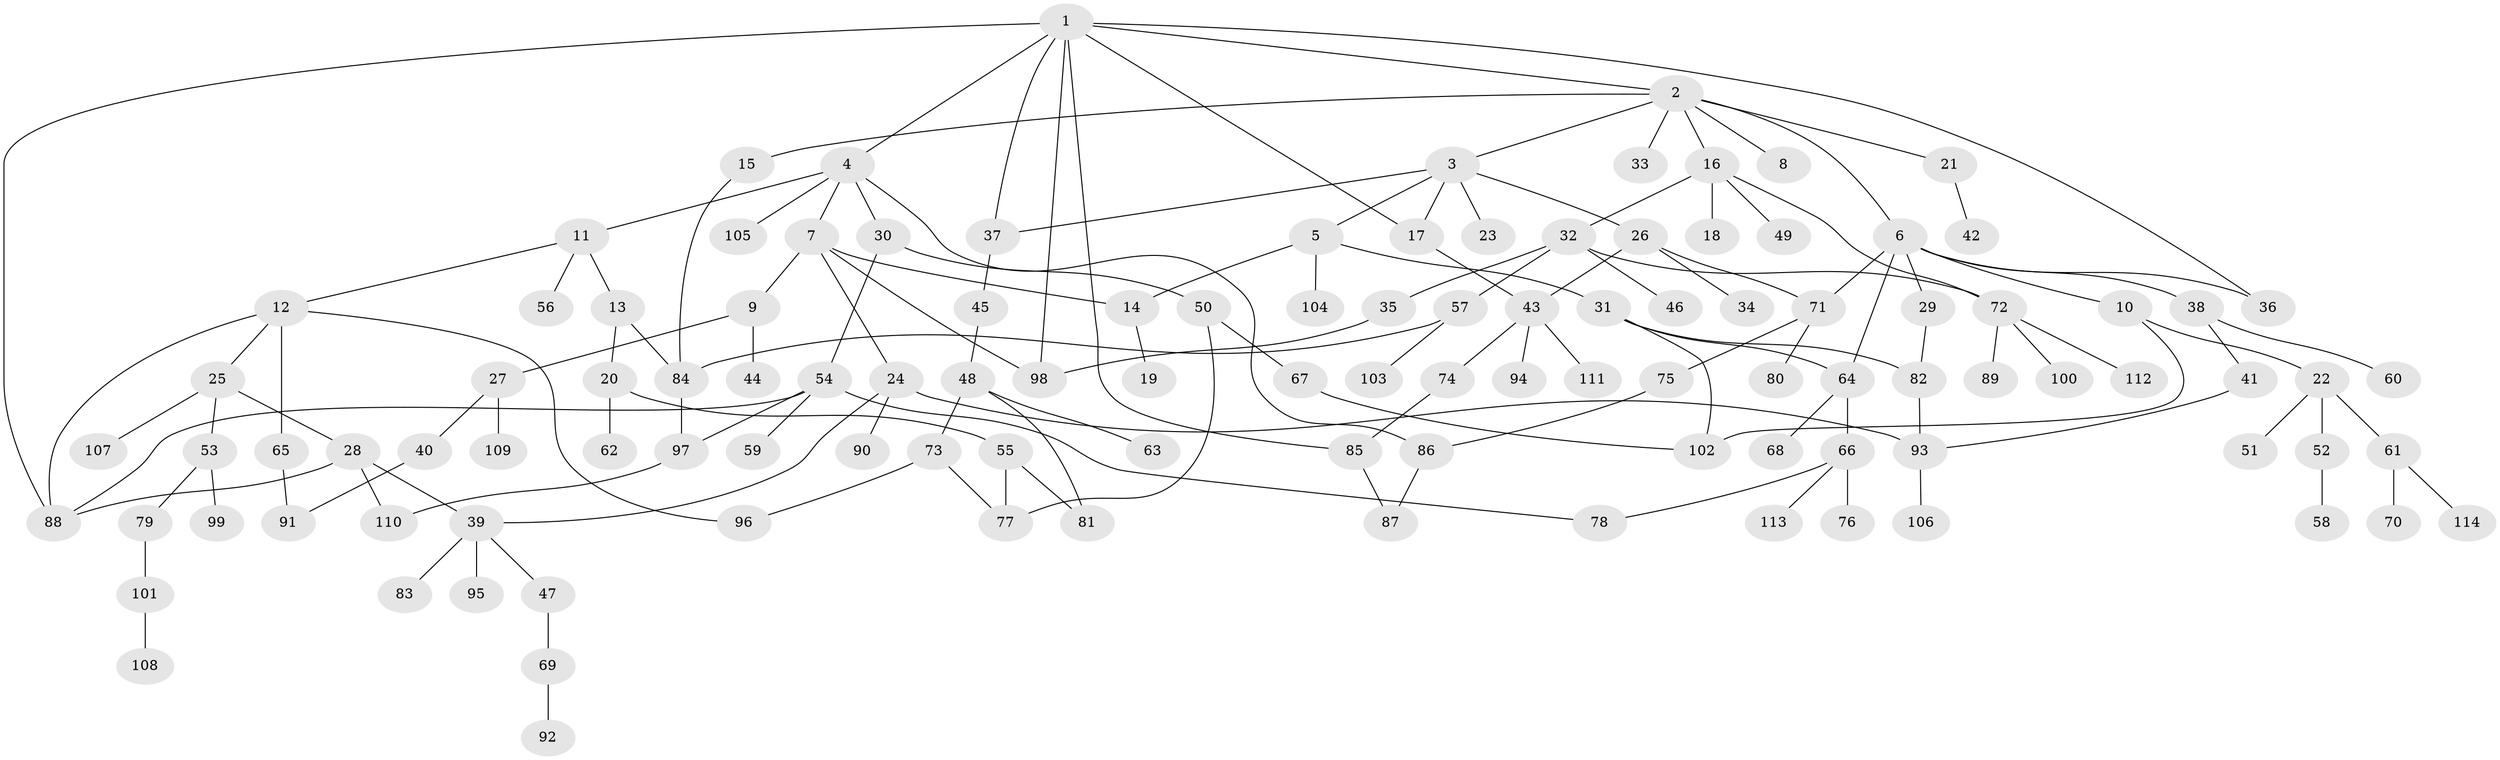 // coarse degree distribution, {9: 0.0125, 7: 0.075, 4: 0.1, 6: 0.025, 1: 0.35, 3: 0.1875, 5: 0.05, 2: 0.2}
// Generated by graph-tools (version 1.1) at 2025/51/02/27/25 19:51:38]
// undirected, 114 vertices, 145 edges
graph export_dot {
graph [start="1"]
  node [color=gray90,style=filled];
  1;
  2;
  3;
  4;
  5;
  6;
  7;
  8;
  9;
  10;
  11;
  12;
  13;
  14;
  15;
  16;
  17;
  18;
  19;
  20;
  21;
  22;
  23;
  24;
  25;
  26;
  27;
  28;
  29;
  30;
  31;
  32;
  33;
  34;
  35;
  36;
  37;
  38;
  39;
  40;
  41;
  42;
  43;
  44;
  45;
  46;
  47;
  48;
  49;
  50;
  51;
  52;
  53;
  54;
  55;
  56;
  57;
  58;
  59;
  60;
  61;
  62;
  63;
  64;
  65;
  66;
  67;
  68;
  69;
  70;
  71;
  72;
  73;
  74;
  75;
  76;
  77;
  78;
  79;
  80;
  81;
  82;
  83;
  84;
  85;
  86;
  87;
  88;
  89;
  90;
  91;
  92;
  93;
  94;
  95;
  96;
  97;
  98;
  99;
  100;
  101;
  102;
  103;
  104;
  105;
  106;
  107;
  108;
  109;
  110;
  111;
  112;
  113;
  114;
  1 -- 2;
  1 -- 4;
  1 -- 37;
  1 -- 85;
  1 -- 98;
  1 -- 88;
  1 -- 36;
  1 -- 17;
  2 -- 3;
  2 -- 6;
  2 -- 8;
  2 -- 15;
  2 -- 16;
  2 -- 21;
  2 -- 33;
  3 -- 5;
  3 -- 17;
  3 -- 23;
  3 -- 26;
  3 -- 37;
  4 -- 7;
  4 -- 11;
  4 -- 30;
  4 -- 86;
  4 -- 105;
  5 -- 14;
  5 -- 31;
  5 -- 104;
  6 -- 10;
  6 -- 29;
  6 -- 36;
  6 -- 38;
  6 -- 64;
  6 -- 71;
  7 -- 9;
  7 -- 24;
  7 -- 98;
  7 -- 14;
  9 -- 27;
  9 -- 44;
  10 -- 22;
  10 -- 102;
  11 -- 12;
  11 -- 13;
  11 -- 56;
  12 -- 25;
  12 -- 65;
  12 -- 96;
  12 -- 88;
  13 -- 20;
  13 -- 84;
  14 -- 19;
  15 -- 84;
  16 -- 18;
  16 -- 32;
  16 -- 49;
  16 -- 72;
  17 -- 43;
  20 -- 55;
  20 -- 62;
  21 -- 42;
  22 -- 51;
  22 -- 52;
  22 -- 61;
  24 -- 39;
  24 -- 90;
  24 -- 93;
  25 -- 28;
  25 -- 53;
  25 -- 107;
  26 -- 34;
  26 -- 71;
  26 -- 43;
  27 -- 40;
  27 -- 109;
  28 -- 110;
  28 -- 88;
  28 -- 39;
  29 -- 82;
  30 -- 50;
  30 -- 54;
  31 -- 102;
  31 -- 64;
  31 -- 82;
  32 -- 35;
  32 -- 46;
  32 -- 57;
  32 -- 72;
  35 -- 98;
  37 -- 45;
  38 -- 41;
  38 -- 60;
  39 -- 47;
  39 -- 83;
  39 -- 95;
  40 -- 91;
  41 -- 93;
  43 -- 74;
  43 -- 94;
  43 -- 111;
  45 -- 48;
  47 -- 69;
  48 -- 63;
  48 -- 73;
  48 -- 81;
  50 -- 67;
  50 -- 77;
  52 -- 58;
  53 -- 79;
  53 -- 99;
  54 -- 59;
  54 -- 88;
  54 -- 78;
  54 -- 97;
  55 -- 77;
  55 -- 81;
  57 -- 103;
  57 -- 84;
  61 -- 70;
  61 -- 114;
  64 -- 66;
  64 -- 68;
  65 -- 91;
  66 -- 76;
  66 -- 78;
  66 -- 113;
  67 -- 102;
  69 -- 92;
  71 -- 75;
  71 -- 80;
  72 -- 89;
  72 -- 100;
  72 -- 112;
  73 -- 96;
  73 -- 77;
  74 -- 85;
  75 -- 86;
  79 -- 101;
  82 -- 93;
  84 -- 97;
  85 -- 87;
  86 -- 87;
  93 -- 106;
  97 -- 110;
  101 -- 108;
}
